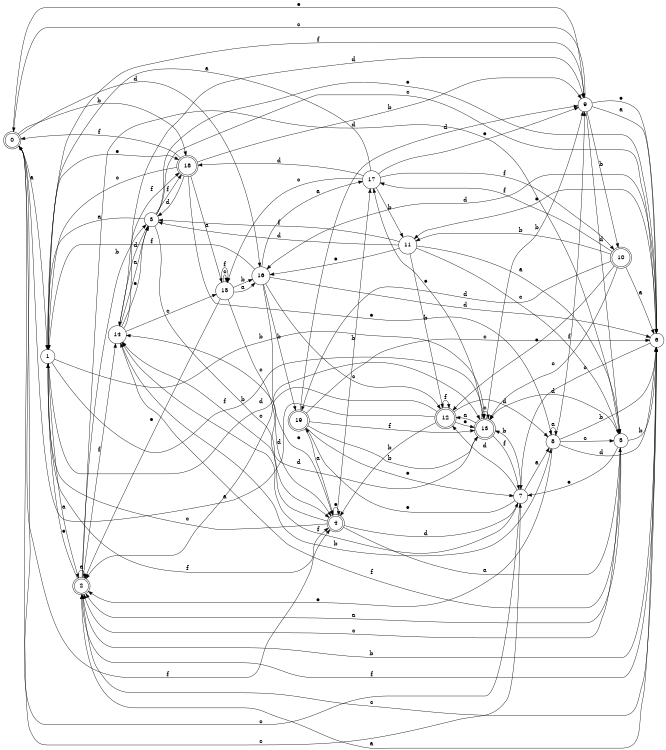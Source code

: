 digraph n16_2 {
__start0 [label="" shape="none"];

rankdir=LR;
size="8,5";

s0 [style="rounded,filled", color="black", fillcolor="white" shape="doublecircle", label="0"];
s1 [style="filled", color="black", fillcolor="white" shape="circle", label="1"];
s2 [style="rounded,filled", color="black", fillcolor="white" shape="doublecircle", label="2"];
s3 [style="filled", color="black", fillcolor="white" shape="circle", label="3"];
s4 [style="rounded,filled", color="black", fillcolor="white" shape="doublecircle", label="4"];
s5 [style="filled", color="black", fillcolor="white" shape="circle", label="5"];
s6 [style="filled", color="black", fillcolor="white" shape="circle", label="6"];
s7 [style="filled", color="black", fillcolor="white" shape="circle", label="7"];
s8 [style="filled", color="black", fillcolor="white" shape="circle", label="8"];
s9 [style="filled", color="black", fillcolor="white" shape="circle", label="9"];
s10 [style="rounded,filled", color="black", fillcolor="white" shape="doublecircle", label="10"];
s11 [style="filled", color="black", fillcolor="white" shape="circle", label="11"];
s12 [style="rounded,filled", color="black", fillcolor="white" shape="doublecircle", label="12"];
s13 [style="rounded,filled", color="black", fillcolor="white" shape="doublecircle", label="13"];
s14 [style="filled", color="black", fillcolor="white" shape="circle", label="14"];
s15 [style="filled", color="black", fillcolor="white" shape="circle", label="15"];
s16 [style="filled", color="black", fillcolor="white" shape="circle", label="16"];
s17 [style="filled", color="black", fillcolor="white" shape="circle", label="17"];
s18 [style="rounded,filled", color="black", fillcolor="white" shape="doublecircle", label="18"];
s19 [style="rounded,filled", color="black", fillcolor="white" shape="doublecircle", label="19"];
s0 -> s1 [label="a"];
s0 -> s18 [label="b"];
s0 -> s7 [label="c"];
s0 -> s16 [label="d"];
s0 -> s9 [label="e"];
s0 -> s4 [label="f"];
s1 -> s2 [label="a"];
s1 -> s13 [label="b"];
s1 -> s13 [label="c"];
s1 -> s13 [label="d"];
s1 -> s18 [label="e"];
s1 -> s4 [label="f"];
s2 -> s2 [label="a"];
s2 -> s3 [label="b"];
s2 -> s6 [label="c"];
s2 -> s5 [label="d"];
s2 -> s1 [label="e"];
s2 -> s14 [label="f"];
s3 -> s1 [label="a"];
s3 -> s4 [label="b"];
s3 -> s6 [label="c"];
s3 -> s14 [label="d"];
s3 -> s6 [label="e"];
s3 -> s18 [label="f"];
s4 -> s5 [label="a"];
s4 -> s17 [label="b"];
s4 -> s1 [label="c"];
s4 -> s7 [label="d"];
s4 -> s4 [label="e"];
s4 -> s14 [label="f"];
s5 -> s2 [label="a"];
s5 -> s6 [label="b"];
s5 -> s2 [label="c"];
s5 -> s13 [label="d"];
s5 -> s7 [label="e"];
s5 -> s14 [label="f"];
s6 -> s2 [label="a"];
s6 -> s2 [label="b"];
s6 -> s7 [label="c"];
s6 -> s16 [label="d"];
s6 -> s11 [label="e"];
s6 -> s2 [label="f"];
s7 -> s8 [label="a"];
s7 -> s13 [label="b"];
s7 -> s0 [label="c"];
s7 -> s12 [label="d"];
s7 -> s19 [label="e"];
s7 -> s14 [label="f"];
s8 -> s8 [label="a"];
s8 -> s6 [label="b"];
s8 -> s5 [label="c"];
s8 -> s6 [label="d"];
s8 -> s2 [label="e"];
s8 -> s9 [label="f"];
s9 -> s6 [label="a"];
s9 -> s10 [label="b"];
s9 -> s0 [label="c"];
s9 -> s5 [label="d"];
s9 -> s6 [label="e"];
s9 -> s1 [label="f"];
s10 -> s6 [label="a"];
s10 -> s11 [label="b"];
s10 -> s13 [label="c"];
s10 -> s19 [label="d"];
s10 -> s12 [label="e"];
s10 -> s17 [label="f"];
s11 -> s5 [label="a"];
s11 -> s12 [label="b"];
s11 -> s5 [label="c"];
s11 -> s3 [label="d"];
s11 -> s16 [label="e"];
s11 -> s3 [label="f"];
s12 -> s0 [label="a"];
s12 -> s4 [label="b"];
s12 -> s2 [label="c"];
s12 -> s8 [label="d"];
s12 -> s13 [label="e"];
s12 -> s12 [label="f"];
s13 -> s12 [label="a"];
s13 -> s9 [label="b"];
s13 -> s13 [label="c"];
s13 -> s14 [label="d"];
s13 -> s17 [label="e"];
s13 -> s7 [label="f"];
s14 -> s3 [label="a"];
s14 -> s8 [label="b"];
s14 -> s15 [label="c"];
s14 -> s9 [label="d"];
s14 -> s3 [label="e"];
s14 -> s18 [label="f"];
s15 -> s16 [label="a"];
s15 -> s16 [label="b"];
s15 -> s15 [label="c"];
s15 -> s4 [label="d"];
s15 -> s2 [label="e"];
s15 -> s15 [label="f"];
s16 -> s17 [label="a"];
s16 -> s19 [label="b"];
s16 -> s12 [label="c"];
s16 -> s6 [label="d"];
s16 -> s4 [label="e"];
s16 -> s1 [label="f"];
s17 -> s1 [label="a"];
s17 -> s11 [label="b"];
s17 -> s15 [label="c"];
s17 -> s18 [label="d"];
s17 -> s9 [label="e"];
s17 -> s10 [label="f"];
s18 -> s15 [label="a"];
s18 -> s9 [label="b"];
s18 -> s1 [label="c"];
s18 -> s3 [label="d"];
s18 -> s8 [label="e"];
s18 -> s0 [label="f"];
s19 -> s4 [label="a"];
s19 -> s13 [label="b"];
s19 -> s6 [label="c"];
s19 -> s9 [label="d"];
s19 -> s7 [label="e"];
s19 -> s13 [label="f"];

}
